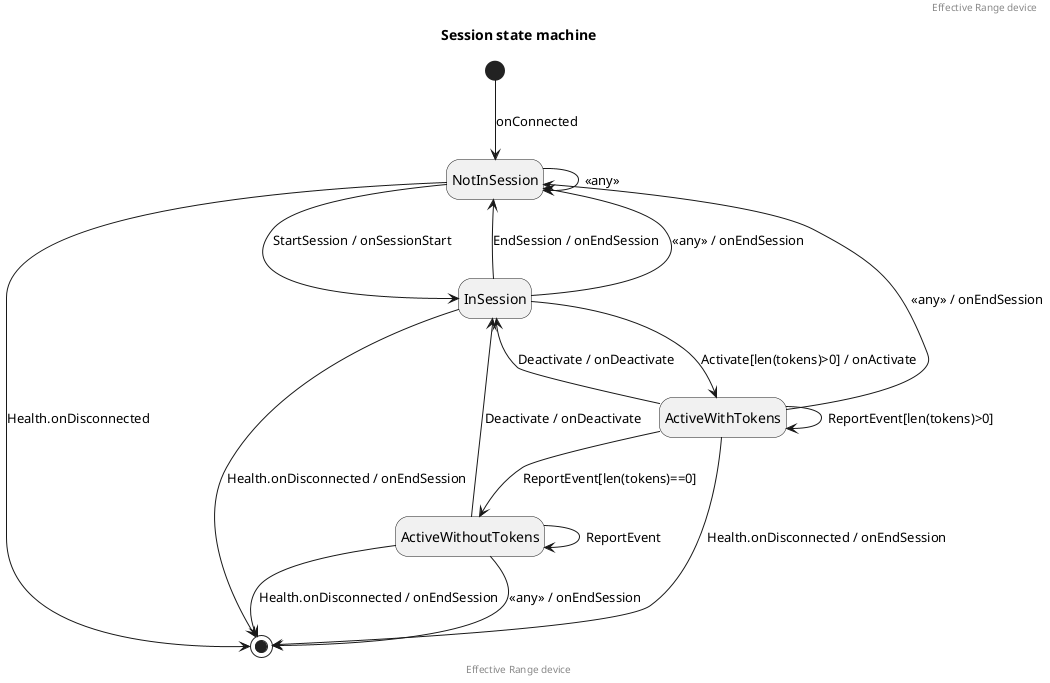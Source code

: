 @startuml
hide empty description

header Effective Range device
title Session state machine

[*] --> NotInSession : onConnected

NotInSession --> InSession : StartSession / onSessionStart
NotInSession --> [*] : Health.onDisconnected
NotInSession --> NotInSession : <<any>>

InSession --> NotInSession : EndSession / onEndSession
InSession --> ActiveWithTokens : Activate[len(tokens)>0] / onActivate
InSession --> [*] : Health.onDisconnected / onEndSession
InSession --> NotInSession  : <<any>> / onEndSession

ActiveWithTokens --> ActiveWithTokens : ReportEvent[len(tokens)>0]
ActiveWithTokens --> ActiveWithoutTokens : ReportEvent[len(tokens)==0]
ActiveWithTokens --> InSession : Deactivate / onDeactivate
ActiveWithTokens --> [*] : Health.onDisconnected / onEndSession
ActiveWithTokens --> NotInSession : <<any>> / onEndSession

ActiveWithoutTokens --> InSession : Deactivate / onDeactivate
ActiveWithoutTokens --> ActiveWithoutTokens : ReportEvent
ActiveWithoutTokens --> [*] : Health.onDisconnected / onEndSession
ActiveWithoutTokens --> [*] : <<any>> / onEndSession

footer Effective Range device
@enduml

